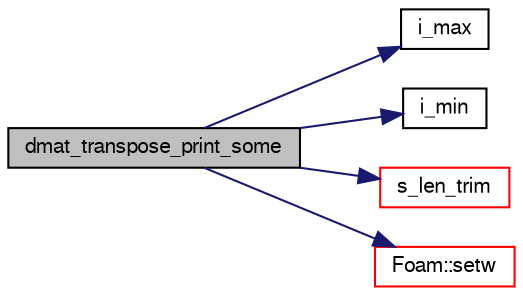 digraph "dmat_transpose_print_some"
{
  bgcolor="transparent";
  edge [fontname="FreeSans",fontsize="10",labelfontname="FreeSans",labelfontsize="10"];
  node [fontname="FreeSans",fontsize="10",shape=record];
  rankdir="LR";
  Node202 [label="dmat_transpose_print_some",height=0.2,width=0.4,color="black", fillcolor="grey75", style="filled", fontcolor="black"];
  Node202 -> Node203 [color="midnightblue",fontsize="10",style="solid",fontname="FreeSans"];
  Node203 [label="i_max",height=0.2,width=0.4,color="black",URL="$a08246.html#a641c05d6e569af262405ecc473967dfc"];
  Node202 -> Node204 [color="midnightblue",fontsize="10",style="solid",fontname="FreeSans"];
  Node204 [label="i_min",height=0.2,width=0.4,color="black",URL="$a08246.html#aac27eb2b33df9ca09c0a7ba054e33534"];
  Node202 -> Node205 [color="midnightblue",fontsize="10",style="solid",fontname="FreeSans"];
  Node205 [label="s_len_trim",height=0.2,width=0.4,color="red",URL="$a08246.html#aaf41358fc029a28e2e04ebb4d412bed2"];
  Node202 -> Node207 [color="midnightblue",fontsize="10",style="solid",fontname="FreeSans"];
  Node207 [label="Foam::setw",height=0.2,width=0.4,color="red",URL="$a21124.html#a3318127f6f23246407ca749a0a0ea03c"];
}
